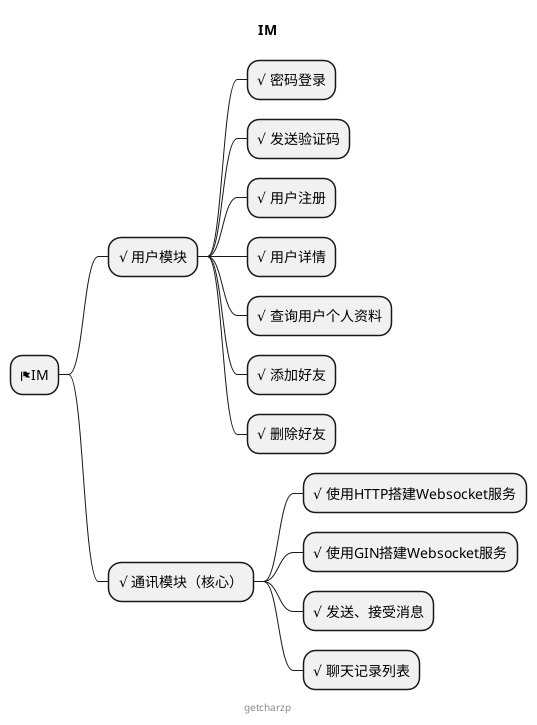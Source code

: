 @startmindmap

title IM

* <&flag>IM
** √ 用户模块
*** √ 密码登录
*** √ 发送验证码
*** √ 用户注册
*** √ 用户详情
*** √ 查询用户个人资料
*** √ 添加好友
*** √ 删除好友
** √ 通讯模块（核心）
*** √ 使用HTTP搭建Websocket服务
*** √ 使用GIN搭建Websocket服务
*** √ 发送、接受消息
*** √ 聊天记录列表

center footer getcharzp

@endmindmap